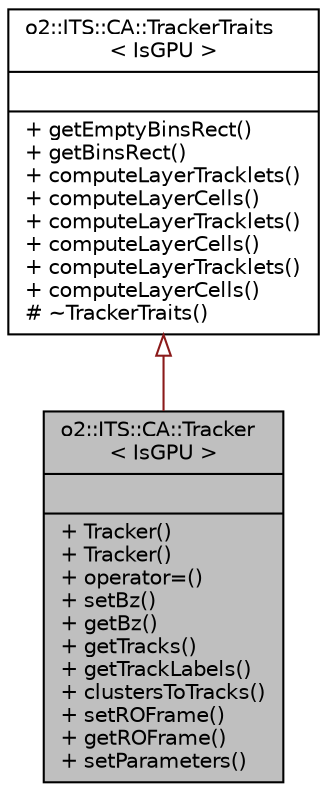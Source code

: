 digraph "o2::ITS::CA::Tracker&lt; IsGPU &gt;"
{
 // INTERACTIVE_SVG=YES
  bgcolor="transparent";
  edge [fontname="Helvetica",fontsize="10",labelfontname="Helvetica",labelfontsize="10"];
  node [fontname="Helvetica",fontsize="10",shape=record];
  Node1 [label="{o2::ITS::CA::Tracker\l\< IsGPU \>\n||+ Tracker()\l+ Tracker()\l+ operator=()\l+ setBz()\l+ getBz()\l+ getTracks()\l+ getTrackLabels()\l+ clustersToTracks()\l+ setROFrame()\l+ getROFrame()\l+ setParameters()\l}",height=0.2,width=0.4,color="black", fillcolor="grey75", style="filled" fontcolor="black"];
  Node2 -> Node1 [dir="back",color="firebrick4",fontsize="10",style="solid",arrowtail="onormal",fontname="Helvetica"];
  Node2 [label="{o2::ITS::CA::TrackerTraits\l\< IsGPU \>\n||+ getEmptyBinsRect()\l+ getBinsRect()\l+ computeLayerTracklets()\l+ computeLayerCells()\l+ computeLayerTracklets()\l+ computeLayerCells()\l+ computeLayerTracklets()\l+ computeLayerCells()\l# ~TrackerTraits()\l}",height=0.2,width=0.4,color="black",URL="$d7/d3c/classo2_1_1ITS_1_1CA_1_1TrackerTraits.html"];
}
